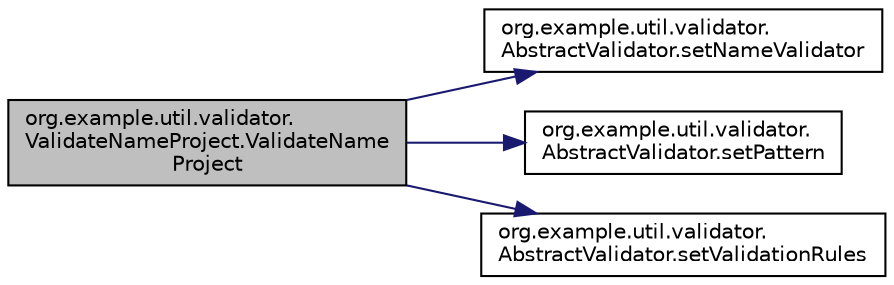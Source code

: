 digraph "org.example.util.validator.ValidateNameProject.ValidateNameProject"
{
 // LATEX_PDF_SIZE
  edge [fontname="Helvetica",fontsize="10",labelfontname="Helvetica",labelfontsize="10"];
  node [fontname="Helvetica",fontsize="10",shape=record];
  rankdir="LR";
  Node1 [label="org.example.util.validator.\lValidateNameProject.ValidateName\lProject",height=0.2,width=0.4,color="black", fillcolor="grey75", style="filled", fontcolor="black",tooltip="Instantiates a new Validate name project."];
  Node1 -> Node2 [color="midnightblue",fontsize="10",style="solid",fontname="Helvetica"];
  Node2 [label="org.example.util.validator.\lAbstractValidator.setNameValidator",height=0.2,width=0.4,color="black", fillcolor="white", style="filled",URL="$d2/db1/a00070_a4e5c51528d1ceff3e97a2c833c66bd2e.html#a4e5c51528d1ceff3e97a2c833c66bd2e",tooltip="Sets name validator."];
  Node1 -> Node3 [color="midnightblue",fontsize="10",style="solid",fontname="Helvetica"];
  Node3 [label="org.example.util.validator.\lAbstractValidator.setPattern",height=0.2,width=0.4,color="black", fillcolor="white", style="filled",URL="$d2/db1/a00070_ad9a4477ef4cec79579960fb1683ff1a6.html#ad9a4477ef4cec79579960fb1683ff1a6",tooltip="Sets pattern."];
  Node1 -> Node4 [color="midnightblue",fontsize="10",style="solid",fontname="Helvetica"];
  Node4 [label="org.example.util.validator.\lAbstractValidator.setValidationRules",height=0.2,width=0.4,color="black", fillcolor="white", style="filled",URL="$d2/db1/a00070_a5cbc4c3ade49bfeff8b56acb5a872fbc.html#a5cbc4c3ade49bfeff8b56acb5a872fbc",tooltip="Sets validation rules."];
}
